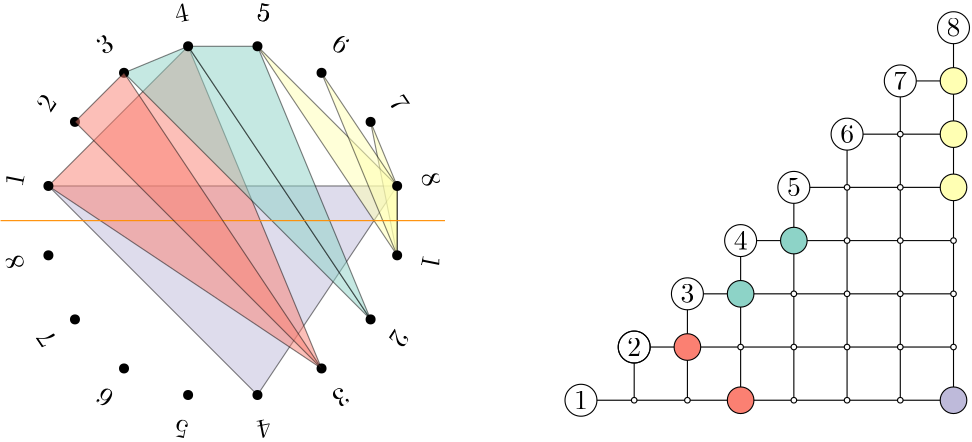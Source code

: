 <?xml version="1.0"?>
<!DOCTYPE ipe SYSTEM "ipe.dtd">
<ipe version="70005" creator="Ipe 7.1.4">
<info created="D:20151110151524" modified="D:20151124110740"/>
<ipestyle name="basic">
<symbol name="arrow/arc(spx)">
<path stroke="sym-stroke" fill="sym-stroke" pen="sym-pen">
0 0 m
-1 0.333 l
-1 -0.333 l
h
</path>
</symbol>
<symbol name="arrow/farc(spx)">
<path stroke="sym-stroke" fill="white" pen="sym-pen">
0 0 m
-1 0.333 l
-1 -0.333 l
h
</path>
</symbol>
<symbol name="mark/circle(sx)" transformations="translations">
<path fill="sym-stroke">
0.6 0 0 0.6 0 0 e
0.4 0 0 0.4 0 0 e
</path>
</symbol>
<symbol name="mark/disk(sx)" transformations="translations">
<path fill="sym-stroke">
0.6 0 0 0.6 0 0 e
</path>
</symbol>
<symbol name="mark/fdisk(sfx)" transformations="translations">
<group>
<path fill="sym-fill">
0.5 0 0 0.5 0 0 e
</path>
<path fill="sym-stroke" fillrule="eofill">
0.6 0 0 0.6 0 0 e
0.4 0 0 0.4 0 0 e
</path>
</group>
</symbol>
<symbol name="mark/box(sx)" transformations="translations">
<path fill="sym-stroke" fillrule="eofill">
-0.6 -0.6 m
0.6 -0.6 l
0.6 0.6 l
-0.6 0.6 l
h
-0.4 -0.4 m
0.4 -0.4 l
0.4 0.4 l
-0.4 0.4 l
h
</path>
</symbol>
<symbol name="mark/square(sx)" transformations="translations">
<path fill="sym-stroke">
-0.6 -0.6 m
0.6 -0.6 l
0.6 0.6 l
-0.6 0.6 l
h
</path>
</symbol>
<symbol name="mark/fsquare(sfx)" transformations="translations">
<group>
<path fill="sym-fill">
-0.5 -0.5 m
0.5 -0.5 l
0.5 0.5 l
-0.5 0.5 l
h
</path>
<path fill="sym-stroke" fillrule="eofill">
-0.6 -0.6 m
0.6 -0.6 l
0.6 0.6 l
-0.6 0.6 l
h
-0.4 -0.4 m
0.4 -0.4 l
0.4 0.4 l
-0.4 0.4 l
h
</path>
</group>
</symbol>
<symbol name="mark/cross(sx)" transformations="translations">
<group>
<path fill="sym-stroke">
-0.43 -0.57 m
0.57 0.43 l
0.43 0.57 l
-0.57 -0.43 l
h
</path>
<path fill="sym-stroke">
-0.43 0.57 m
0.57 -0.43 l
0.43 -0.57 l
-0.57 0.43 l
h
</path>
</group>
</symbol>
<symbol name="arrow/fnormal(spx)">
<path stroke="sym-stroke" fill="white" pen="sym-pen">
0 0 m
-1 0.333 l
-1 -0.333 l
h
</path>
</symbol>
<symbol name="arrow/pointed(spx)">
<path stroke="sym-stroke" fill="sym-stroke" pen="sym-pen">
0 0 m
-1 0.333 l
-0.8 0 l
-1 -0.333 l
h
</path>
</symbol>
<symbol name="arrow/fpointed(spx)">
<path stroke="sym-stroke" fill="white" pen="sym-pen">
0 0 m
-1 0.333 l
-0.8 0 l
-1 -0.333 l
h
</path>
</symbol>
<symbol name="arrow/linear(spx)">
<path stroke="sym-stroke" pen="sym-pen">
-1 0.333 m
0 0 l
-1 -0.333 l
</path>
</symbol>
<symbol name="arrow/fdouble(spx)">
<path stroke="sym-stroke" fill="white" pen="sym-pen">
0 0 m
-1 0.333 l
-1 -0.333 l
h
-1 0 m
-2 0.333 l
-2 -0.333 l
h
</path>
</symbol>
<symbol name="arrow/double(spx)">
<path stroke="sym-stroke" fill="sym-stroke" pen="sym-pen">
0 0 m
-1 0.333 l
-1 -0.333 l
h
-1 0 m
-2 0.333 l
-2 -0.333 l
h
</path>
</symbol>
<pen name="heavier" value="0.8"/>
<pen name="fat" value="1.2"/>
<pen name="ultrafat" value="2"/>
<symbolsize name="large" value="5"/>
<symbolsize name="small" value="2"/>
<symbolsize name="tiny" value="1.1"/>
<arrowsize name="large" value="10"/>
<arrowsize name="small" value="5"/>
<arrowsize name="tiny" value="3"/>
<color name="red" value="1 0 0"/>
<color name="green" value="0 1 0"/>
<color name="blue" value="0 0 1"/>
<color name="yellow" value="1 1 0"/>
<color name="orange" value="1 0.647 0"/>
<color name="gold" value="1 0.843 0"/>
<color name="purple" value="0.627 0.125 0.941"/>
<color name="gray" value="0.745"/>
<color name="brown" value="0.647 0.165 0.165"/>
<color name="navy" value="0 0 0.502"/>
<color name="pink" value="1 0.753 0.796"/>
<color name="seagreen" value="0.18 0.545 0.341"/>
<color name="turquoise" value="0.251 0.878 0.816"/>
<color name="violet" value="0.933 0.51 0.933"/>
<color name="darkblue" value="0 0 0.545"/>
<color name="darkcyan" value="0 0.545 0.545"/>
<color name="darkgray" value="0.663"/>
<color name="darkgreen" value="0 0.392 0"/>
<color name="darkmagenta" value="0.545 0 0.545"/>
<color name="darkorange" value="1 0.549 0"/>
<color name="darkred" value="0.545 0 0"/>
<color name="lightblue" value="0.678 0.847 0.902"/>
<color name="lightcyan" value="0.878 1 1"/>
<color name="lightgray" value="0.827"/>
<color name="lightgreen" value="0.565 0.933 0.565"/>
<color name="lightyellow" value="1 1 0.878"/>
<dashstyle name="dashed" value="[4] 0"/>
<dashstyle name="dotted" value="[1 3] 0"/>
<dashstyle name="dash dotted" value="[4 2 1 2] 0"/>
<dashstyle name="dash dot dotted" value="[4 2 1 2 1 2] 0"/>
<textsize name="large" value="\large"/>
<textsize name="small" value="\small"/>
<textsize name="tiny" value="\tiny"/>
<textsize name="Large" value="\Large"/>
<textsize name="LARGE" value="\LARGE"/>
<textsize name="huge" value="\huge"/>
<textsize name="Huge" value="\Huge"/>
<textsize name="footnote" value="\footnotesize"/>
<textstyle name="center" begin="\begin{center}" end="\end{center}"/>
<textstyle name="itemize" begin="\begin{itemize}" end="\end{itemize}"/>
<textstyle name="item" begin="\begin{itemize}\item{}" end="\end{itemize}"/>
<gridsize name="4 pts" value="4"/>
<gridsize name="8 pts (~3 mm)" value="8"/>
<gridsize name="16 pts (~6 mm)" value="16"/>
<gridsize name="32 pts (~12 mm)" value="32"/>
<gridsize name="10 pts (~3.5 mm)" value="10"/>
<gridsize name="20 pts (~7 mm)" value="20"/>
<gridsize name="14 pts (~5 mm)" value="14"/>
<gridsize name="28 pts (~10 mm)" value="28"/>
<gridsize name="56 pts (~20 mm)" value="56"/>
<anglesize name="90 deg" value="90"/>
<anglesize name="60 deg" value="60"/>
<anglesize name="45 deg" value="45"/>
<anglesize name="30 deg" value="30"/>
<anglesize name="22.5 deg" value="22.5"/>
<tiling name="falling" angle="-60" step="4" width="1"/>
<tiling name="rising" angle="30" step="4" width="1"/>
</ipestyle>
<ipestyle>
<opacity name="10%" value="0.1"/>
<opacity name="20%" value="0.2"/>
<opacity name="30%" value="0.3"/>
<opacity name="40%" value="0.4"/>
<opacity name="50%" value="0.5"/>
<opacity name="60%" value="0.6"/>
<opacity name="70%" value="0.7"/>
<opacity name="80%" value="0.8"/>
<opacity name="90%" value="0.9"/>
</ipestyle>
<ipestyle name="colors">
<color name="aliceblue" value="0.941 0.973 1"/>
<color name="brew1" value="0.552 0.827 0.78"/>
<color name="brew2" value="1 1 0.701"/>
<color name="brew3" value="0.745 0.729 0.854"/>
<color name="brew4" value="0.984 0.501 0.447"/>
<color name="brew5" value="0.501 0.694 0.827"/>
<color name="brew6" value="0.992 0.705 0.384"/>
<color name="brew7" value="0.701 0.87 0.411"/>
<color name="brew8" value="0.988 0.803 0.898"/>
</ipestyle>
<page>
<layer name="alpha"/>
<view layers="alpha" active="alpha"/>
<path layer="alpha" stroke="black" fill="brew3" opacity="50%">
268.486 577.23 m
193.23 652.486 l
318.77 652.486 l
h
</path>
<path stroke="black" fill="brew4" opacity="50%">
291.557 586.786 m
243.514 702.77 l
193.23 652.486 l
h
</path>
<path stroke="black" fill="brew1" opacity="50%">
309.214 604.444 m
220.444 693.214 l
243.514 702.77 l
h
</path>
<path stroke="black" fill="brew1" opacity="50%">
309.214 604.444 m
268.486 702.77 l
243.514 702.77 l
h
</path>
<path matrix="1.19746 0 0 1.19746 -74.8763 -133.556" stroke="black">
496 688 m
484.8 688 l
</path>
<path stroke="black" fill="brew2" opacity="50%">
318.77 627.514 m
318.77 652.486 l
309.214 675.556 l
h
</path>
<path stroke="black" fill="brew2" opacity="50%">
318.77 627.514 m
318.77 652.486 l
268.486 702.77 l
h
</path>
<path stroke="black" fill="brew2" opacity="50%">
318.77 627.514 m
318.77 652.486 l
291.557 693.214 l
h
</path>
<text matrix="0.980785 -0.19509 0.19509 0.980785 19.9388 27.3332" transformations="rigid" pos="112 720" stroke="black" type="label" width="4.981" height="6.42" depth="0" halign="center" valign="baseline">$5$</text>
<text matrix="0.831469 -0.55557 0.55557 0.831469 -196.55 164.306" transformations="rigid" pos="112 720" stroke="black" type="label" width="4.981" height="6.42" depth="0" halign="center" valign="baseline">$6$</text>
<text matrix="1.19746 0 0 1.19746 289.151 0.559767" transformations="translations" pos="192 592" stroke="black" type="label" width="4.981" height="6.42" depth="0" halign="center" valign="center">$8$</text>
<text matrix="1.19746 0 0 1.19746 155.036 -133.556" transformations="translations" pos="192 592" stroke="black" type="label" width="4.981" height="6.42" depth="0" halign="center" valign="center">$1$</text>
<text matrix="1.19746 0 0 1.19746 174.195 -114.396" transformations="translations" pos="192 592" stroke="black" type="label" width="4.981" height="6.42" depth="0" halign="center" valign="center">$2$</text>
<text matrix="1.19746 0 0 1.19746 193.354 -95.2369" transformations="translations" pos="192 592" stroke="black" type="label" width="4.981" height="6.42" depth="0" halign="center" valign="center">$3$</text>
<text matrix="1.19746 0 0 1.19746 212.514 -76.0776" transformations="translations" pos="192 592" stroke="black" type="label" width="4.981" height="6.42" depth="0" halign="center" valign="center">$4$</text>
<text matrix="1.19746 0 0 1.19746 231.673 -56.9182" transformations="translations" pos="192 592" stroke="black" type="label" width="4.981" height="6.42" depth="0" halign="center" valign="center">$5$</text>
<text matrix="1.19746 0 0 1.19746 250.832 -37.7589" transformations="translations" pos="192 592" stroke="black" type="label" width="4.981" height="6.42" depth="0" halign="center" valign="center">$6$</text>
<text matrix="1.19746 0 0 1.19746 269.992 -18.5996" transformations="translations" pos="192 592" stroke="black" type="label" width="4.981" height="6.42" depth="0" halign="center" valign="center">$7$</text>
<use matrix="1 0 0 1 192 0" name="mark/disk(sx)" pos="1.22974 652.486" size="normal" stroke="black"/>
<use matrix="1 0 0 1 192 0" name="mark/disk(sx)" pos="10.7859 675.556" size="normal" stroke="black"/>
<use matrix="1 0 0 1 192 0" name="mark/disk(sx)" pos="28.4435 693.214" size="normal" stroke="black"/>
<use matrix="1 0 0 1 192 0" name="mark/disk(sx)" pos="51.5142 702.77" size="normal" stroke="black"/>
<use matrix="1 0 0 1 192 0" name="mark/disk(sx)" pos="76.4858 702.77" size="normal" stroke="black"/>
<use matrix="1 0 0 1 192 0" name="mark/disk(sx)" pos="99.5565 693.214" size="normal" stroke="black"/>
<use matrix="1 0 0 1 192 0" name="mark/disk(sx)" pos="117.214 675.556" size="normal" stroke="black"/>
<use matrix="1 0 0 1 192 0" name="mark/disk(sx)" pos="126.77 652.486" size="normal" stroke="black"/>
<use matrix="1 0 0 1 192 0" name="mark/fdisk(sfx)" pos="126.77 627.514" size="normal" stroke="black" fill="black"/>
<use matrix="1 0 0 1 192 0" name="mark/fdisk(sfx)" pos="117.214 604.444" size="normal" stroke="black" fill="black"/>
<use matrix="1 0 0 1 192 0" name="mark/fdisk(sfx)" pos="99.5565 586.786" size="normal" stroke="black" fill="black"/>
<use matrix="1 0 0 1 192 0" name="mark/disk(sx)" pos="76.4858 577.23" size="normal" stroke="black"/>
<use matrix="1 0 0 1 192 0" name="mark/disk(sx)" pos="51.5142 577.23" size="normal" stroke="black"/>
<use matrix="1 0 0 1 192 0" name="mark/disk(sx)" pos="28.4435 586.786" size="normal" stroke="black"/>
<use matrix="1 0 0 1 192 0" name="mark/disk(sx)" pos="10.7859 604.444" size="normal" stroke="black"/>
<use matrix="1 0 0 1 192 0" name="mark/disk(sx)" pos="1.22974 627.514" size="normal" stroke="black"/>
<path matrix="1 0 0 1 -16 -16" stroke="darkorange">
192 656 m
352 656 l
</path>
<text matrix="0.980785 -0.19509 0.19509 0.980785 19.9388 27.3332" transformations="rigid" pos="112 720" stroke="black" type="label" width="4.981" height="6.42" depth="0" halign="center" valign="baseline">$5$</text>
<text matrix="0.55557 -0.831469 0.831469 0.55557 -344.142 373.699" transformations="rigid" pos="112 720" stroke="black" type="label" width="4.981" height="6.42" depth="0" halign="center" valign="baseline">$7$</text>
<text matrix="0.19509 -0.980785 0.980785 0.19509 -400.368 623.634" transformations="rigid" pos="112 720" stroke="black" type="label" width="4.981" height="6.42" depth="0" halign="center" valign="baseline">$8$</text>
<text matrix="0.980785 0.195091 -0.195091 0.980785 272.365 -16.367" transformations="rigid" pos="112 720" stroke="black" type="label" width="4.981" height="6.42" depth="0" halign="center" valign="baseline">$4$</text>
<text matrix="0.831469 0.555571 -0.555571 0.831469 522.3 39.8583" transformations="rigid" pos="112 720" stroke="black" type="label" width="4.981" height="6.42" depth="0" halign="center" valign="baseline">$3$</text>
<text matrix="0.555569 0.83147 -0.83147 0.555569 731.693 187.45" transformations="rigid" pos="112 720" stroke="black" type="label" width="4.981" height="6.42" depth="0" halign="center" valign="baseline">$2$</text>
<text matrix="0.195089 0.980785 -0.980785 0.195089 868.667 403.938" transformations="rigid" pos="112 720" stroke="black" type="label" width="4.981" height="6.42" depth="0" halign="center" valign="baseline">$1$</text>
<group matrix="1 0 0 1 21.134 -2.9865">
<text matrix="-0.980785 0.19509 -0.19509 -0.980785 470.928 1255.65" transformations="rigid" pos="112 720" stroke="black" type="label" width="4.981" height="6.42" depth="0" halign="center" valign="baseline">$5$</text>
<text matrix="-0.831469 0.55557 -0.55557 -0.831469 687.416 1118.68" transformations="rigid" pos="112 720" stroke="black" type="label" width="4.981" height="6.42" depth="0" halign="center" valign="baseline">$6$</text>
<text matrix="-0.55557 0.831469 -0.831469 -0.55557 835.008 909.287" transformations="rigid" pos="112 720" stroke="black" type="label" width="4.981" height="6.42" depth="0" halign="center" valign="baseline">$7$</text>
<text matrix="-0.19509 0.980785 -0.980785 -0.19509 891.234 659.352" transformations="rigid" pos="112 720" stroke="black" type="label" width="4.981" height="6.42" depth="0" halign="center" valign="baseline">$8$</text>
<text matrix="-0.980785 -0.195091 0.195091 -0.980785 218.501 1299.35" transformations="rigid" pos="112 720" stroke="black" type="label" width="4.981" height="6.42" depth="0" halign="center" valign="baseline">$4$</text>
<text matrix="-0.831469 -0.555571 0.555571 -0.831469 -31.4336 1243.13" transformations="rigid" pos="112 720" stroke="black" type="label" width="4.981" height="6.42" depth="0" halign="center" valign="baseline">$3$</text>
<text matrix="-0.555569 -0.83147 0.83147 -0.555569 -240.827 1095.54" transformations="rigid" pos="112 720" stroke="black" type="label" width="4.981" height="6.42" depth="0" halign="center" valign="baseline">$2$</text>
<text matrix="-0.195089 -0.980785 0.980785 -0.195089 -377.801 879.048" transformations="rigid" pos="112 720" stroke="black" type="label" width="4.981" height="6.42" depth="0" halign="center" valign="baseline">$1$</text>
</group>
<path matrix="0.359238 0 0 0.359238 340.881 456.552" stroke="black">
16 0 0 16 496 704 e
</path>
<path matrix="0.359238 0 0 0.359238 321.722 437.393" stroke="black">
16 0 0 16 496 704 e
</path>
<path matrix="0.359238 0 0 0.359238 302.563 418.233" stroke="black">
16 0 0 16 496 704 e
</path>
<path matrix="0.359238 0 0 0.359238 283.403 399.074" stroke="black">
16 0 0 16 496 704 e
</path>
<path matrix="0.359238 0 0 0.359238 264.244 379.915" stroke="black">
16 0 0 16 496 704 e
</path>
<path matrix="0.359238 0 0 0.359238 245.085 360.755" stroke="black">
16 0 0 16 496 704 e
</path>
<path matrix="0.359238 0 0 0.359238 225.925 341.596" stroke="black">
16 0 0 16 496 704 e
</path>
<path matrix="0.359238 0 0 0.359238 225.925 341.596" stroke="black">
16 0 0 16 496 704 e
</path>
<path matrix="0.359238 0 0 0.359238 206.766 322.437" stroke="black">
16 0 0 16 496 704 e
</path>
<path matrix="1.19746 0 0 1.19746 -74.8763 -133.556" stroke="black">
496 608 m
404.8 608 l
</path>
<path matrix="1.19746 0 0 1.19746 -74.8763 -133.556" stroke="black">
496 624 m
420.8 624 l
</path>
<path matrix="1.19746 0 0 1.19746 -74.8763 -133.556" stroke="black">
496 640 m
436.8 640 l
</path>
<path matrix="1.19746 0 0 1.19746 -74.8763 -133.556" stroke="black">
496 656 m
452.8 656 l
</path>
<path matrix="1.19746 0 0 1.19746 -74.8763 -133.556" stroke="black">
496 672 m
468.8 672 l
</path>
<path matrix="1.19746 0 0 1.19746 -74.8763 -133.556" stroke="black">
496 592 m
496 699.2 l
</path>
<path matrix="1.19746 0 0 1.19746 -74.8763 -133.556" stroke="black">
480 592 m
480 683.2 l
</path>
<path matrix="1.19746 0 0 1.19746 -74.8763 -133.556" stroke="black">
464 592 m
464 667.2 l
</path>
<path matrix="1.19746 0 0 1.19746 -74.8763 -133.556" stroke="black">
448 592 m
448 651.2 l
</path>
<path matrix="1.19746 0 0 1.19746 -74.8763 -133.556" stroke="black">
432 592 m
432 635.2 l
</path>
<path matrix="1.19746 0 0 1.19746 -74.8763 -133.556" stroke="black">
416 592 m
416 619.2 l
</path>
<path matrix="1.19746 0 0 1.19746 -74.8763 -133.556" stroke="black">
400 592 m
400 603.2 l
</path>
<path matrix="1.19746 0 0 1.19746 -74.8763 -133.556" stroke="black">
496 592 m
388.8 592 l
</path>
<use matrix="1.19746 0 0 1.19746 -74.8763 -133.556" name="mark/fdisk(sfx)" pos="464 656" size="small" stroke="black" fill="white"/>
<use matrix="1.19746 0 0 1.19746 -74.8763 -133.556" name="mark/fdisk(sfx)" pos="432 624" size="small" stroke="black" fill="white"/>
<use matrix="1.19746 0 0 1.19746 -74.8763 -133.556" name="mark/fdisk(sfx)" pos="400 592" size="small" stroke="black" fill="white"/>
<use matrix="1.19746 0 0 1.19746 174.195 -114.396" name="mark/fdisk(sfx)" pos="240 576" size="small" stroke="black" fill="white"/>
<use matrix="1.19746 0 0 1.19746 174.195 -114.396" name="mark/fdisk(sfx)" pos="240 592" size="small" stroke="black" fill="white"/>
<use matrix="1.19746 0 0 1.19746 174.195 -114.396" name="mark/fdisk(sfx)" pos="240 608" size="small" stroke="black" fill="white"/>
<use matrix="1.19746 0 0 1.19746 174.195 -114.396" name="mark/fdisk(sfx)" pos="256 576" size="small" stroke="black" fill="white"/>
<use matrix="1.19746 0 0 1.19746 174.195 -114.396" name="mark/fdisk(sfx)" pos="256 592" size="small" stroke="black" fill="white"/>
<use matrix="1.19746 0 0 1.19746 174.195 -114.396" name="mark/fdisk(sfx)" pos="256 608" size="small" stroke="black" fill="white"/>
<use matrix="1.19746 0 0 1.19746 174.195 -114.396" name="mark/fdisk(sfx)" pos="256 624" size="small" stroke="black" fill="white"/>
<use matrix="1.19746 0 0 1.19746 174.195 -114.396" name="mark/fdisk(sfx)" pos="272 576" size="small" stroke="black" fill="white"/>
<use matrix="1.19746 0 0 1.19746 174.195 -114.396" name="mark/fdisk(sfx)" pos="272 608" size="small" stroke="black" fill="white"/>
<use matrix="1.19746 0 0 1.19746 174.195 -114.396" name="mark/fdisk(sfx)" pos="272 624" size="small" stroke="black" fill="white"/>
<use matrix="1.19746 0 0 1.19746 174.195 -114.396" name="mark/fdisk(sfx)" pos="288 592" size="small" stroke="black" fill="white"/>
<use matrix="1.19746 0 0 1.19746 174.195 -114.396" name="mark/fdisk(sfx)" pos="288 576" size="small" stroke="black" fill="white"/>
<use matrix="1.19746 0 0 1.19746 -74.8763 -133.556" name="mark/fdisk(sfx)" pos="496 624" size="small" stroke="black" fill="white"/>
<use matrix="1.19746 0 0 1.19746 -74.8763 -133.556" name="mark/fdisk(sfx)" pos="448 640" size="small" stroke="black" fill="white"/>
<use matrix="1.19746 0 0 1.19746 174.195 -114.396" name="mark/fdisk(sfx)" pos="272 656" size="small" stroke="black" fill="white"/>
<use matrix="1.19746 0 0 1.19746 -74.8763 -133.556" name="mark/fdisk(sfx)" pos="480 656" size="small" stroke="black" fill="white"/>
<use matrix="1.19746 0 0 1.19746 174.195 -114.396" name="mark/fdisk(sfx)" pos="208 576" size="small" stroke="black" fill="white"/>
<use matrix="1.19746 0 0 1.19746 174.195 -114.396" name="mark/fdisk(sfx)" pos="224 576" size="small" stroke="black" fill="white"/>
<use matrix="1.19746 0 0 1.19746 174.195 -114.396" name="mark/fdisk(sfx)" pos="224 592" size="small" stroke="black" fill="white"/>
<use matrix="1.19746 0 0 1.19746 -74.8763 -133.556" name="mark/fdisk(sfx)" pos="416 608" size="small" stroke="black" fill="white"/>
<use matrix="1.19746 0 0 1.19746 193.354 -114.396" name="mark/fdisk(sfx)" pos="256 592" size="small" stroke="black" fill="white"/>
<use matrix="1.19746 0 0 1.19746 174.195 -171.874" name="mark/fdisk(sfx)" pos="288 672" size="small" stroke="black" fill="white"/>
<path matrix="0.299365 0 0 0.299365 404.107 460.384" stroke="black" fill="brew2">
16 0 0 16 384 704 e
</path>
<path matrix="0.299365 0 0 0.299365 404.107 441.225" stroke="black" fill="brew2">
16 0 0 16 384 704 e
</path>
<path matrix="0.299365 0 0 0.299365 404.107 479.543" stroke="black" fill="brew2">
16 0 0 16 384 704 e
</path>
<path matrix="0.299365 0 0 0.299365 346.629 422.065" stroke="black" fill="brew1">
16 0 0 16 384 704 e
</path>
<path matrix="0.299365 0 0 0.299365 327.47 402.906" stroke="black" fill="brew1">
16 0 0 16 384 704 e
</path>
<path stroke="black" fill="brew4" opacity="50%">
291.557 586.786 m
220.444 693.214 l
202.786 675.556 l
h
</path>
<path matrix="0.299365 0 0 0.299365 327.47 364.587" stroke="black" fill="brew4">
16 0 0 16 384 704 e
</path>
<path matrix="0.299365 0 0 0.299365 308.31 383.746" stroke="black" fill="brew4">
16 0 0 16 384 704 e
</path>
<path matrix="0.299365 0 0 0.299365 404.107 364.587" stroke="black" fill="brew3">
16 0 0 16 384 704 e
</path>
</page>
</ipe>

